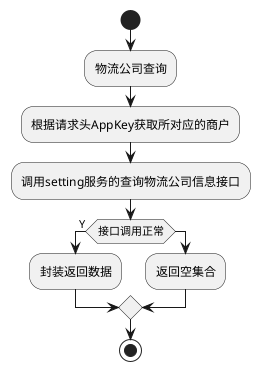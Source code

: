 @startuml
start
:物流公司查询;
:根据请求头AppKey获取所对应的商户;
:调用setting服务的查询物流公司信息接口;
if(接口调用正常) then(Y)
:封装返回数据;
else
:返回空集合;
endif
stop
@enduml